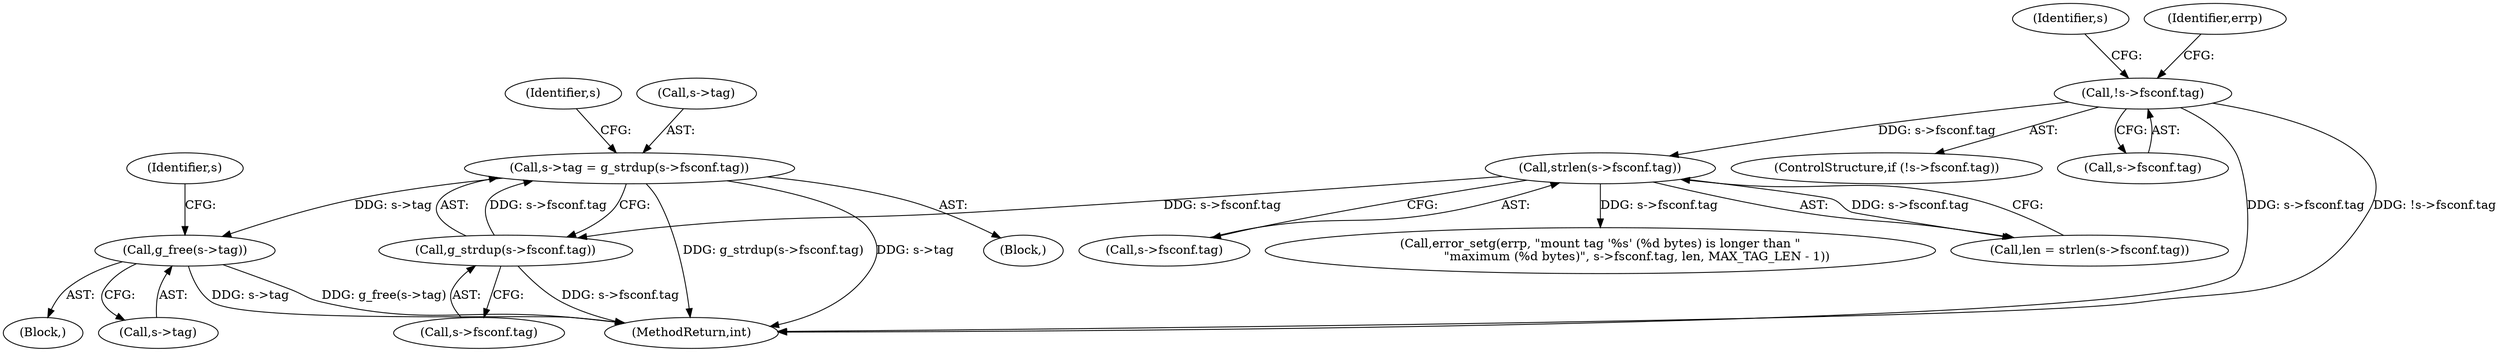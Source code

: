 digraph "0_qemu_4774718e5c194026ba5ee7a28d9be49be3080e42@API" {
"1000400" [label="(Call,g_free(s->tag))"];
"1000280" [label="(Call,s->tag = g_strdup(s->fsconf.tag))"];
"1000284" [label="(Call,g_strdup(s->fsconf.tag))"];
"1000254" [label="(Call,strlen(s->fsconf.tag))"];
"1000208" [label="(Call,!s->fsconf.tag)"];
"1000399" [label="(Block,)"];
"1000285" [label="(Call,s->fsconf.tag)"];
"1000284" [label="(Call,g_strdup(s->fsconf.tag))"];
"1000280" [label="(Call,s->tag = g_strdup(s->fsconf.tag))"];
"1000207" [label="(ControlStructure,if (!s->fsconf.tag))"];
"1000107" [label="(Block,)"];
"1000293" [label="(Identifier,s)"];
"1000209" [label="(Call,s->fsconf.tag)"];
"1000255" [label="(Call,s->fsconf.tag)"];
"1000415" [label="(MethodReturn,int)"];
"1000208" [label="(Call,!s->fsconf.tag)"];
"1000281" [label="(Call,s->tag)"];
"1000401" [label="(Call,s->tag)"];
"1000407" [label="(Identifier,s)"];
"1000267" [label="(Call,error_setg(errp, \"mount tag '%s' (%d bytes) is longer than \"\n                   \"maximum (%d bytes)\", s->fsconf.tag, len, MAX_TAG_LEN - 1))"];
"1000227" [label="(Identifier,s)"];
"1000216" [label="(Identifier,errp)"];
"1000400" [label="(Call,g_free(s->tag))"];
"1000252" [label="(Call,len = strlen(s->fsconf.tag))"];
"1000254" [label="(Call,strlen(s->fsconf.tag))"];
"1000400" -> "1000399"  [label="AST: "];
"1000400" -> "1000401"  [label="CFG: "];
"1000401" -> "1000400"  [label="AST: "];
"1000407" -> "1000400"  [label="CFG: "];
"1000400" -> "1000415"  [label="DDG: s->tag"];
"1000400" -> "1000415"  [label="DDG: g_free(s->tag)"];
"1000280" -> "1000400"  [label="DDG: s->tag"];
"1000280" -> "1000107"  [label="AST: "];
"1000280" -> "1000284"  [label="CFG: "];
"1000281" -> "1000280"  [label="AST: "];
"1000284" -> "1000280"  [label="AST: "];
"1000293" -> "1000280"  [label="CFG: "];
"1000280" -> "1000415"  [label="DDG: g_strdup(s->fsconf.tag)"];
"1000280" -> "1000415"  [label="DDG: s->tag"];
"1000284" -> "1000280"  [label="DDG: s->fsconf.tag"];
"1000284" -> "1000285"  [label="CFG: "];
"1000285" -> "1000284"  [label="AST: "];
"1000284" -> "1000415"  [label="DDG: s->fsconf.tag"];
"1000254" -> "1000284"  [label="DDG: s->fsconf.tag"];
"1000254" -> "1000252"  [label="AST: "];
"1000254" -> "1000255"  [label="CFG: "];
"1000255" -> "1000254"  [label="AST: "];
"1000252" -> "1000254"  [label="CFG: "];
"1000254" -> "1000252"  [label="DDG: s->fsconf.tag"];
"1000208" -> "1000254"  [label="DDG: s->fsconf.tag"];
"1000254" -> "1000267"  [label="DDG: s->fsconf.tag"];
"1000208" -> "1000207"  [label="AST: "];
"1000208" -> "1000209"  [label="CFG: "];
"1000209" -> "1000208"  [label="AST: "];
"1000216" -> "1000208"  [label="CFG: "];
"1000227" -> "1000208"  [label="CFG: "];
"1000208" -> "1000415"  [label="DDG: s->fsconf.tag"];
"1000208" -> "1000415"  [label="DDG: !s->fsconf.tag"];
}
